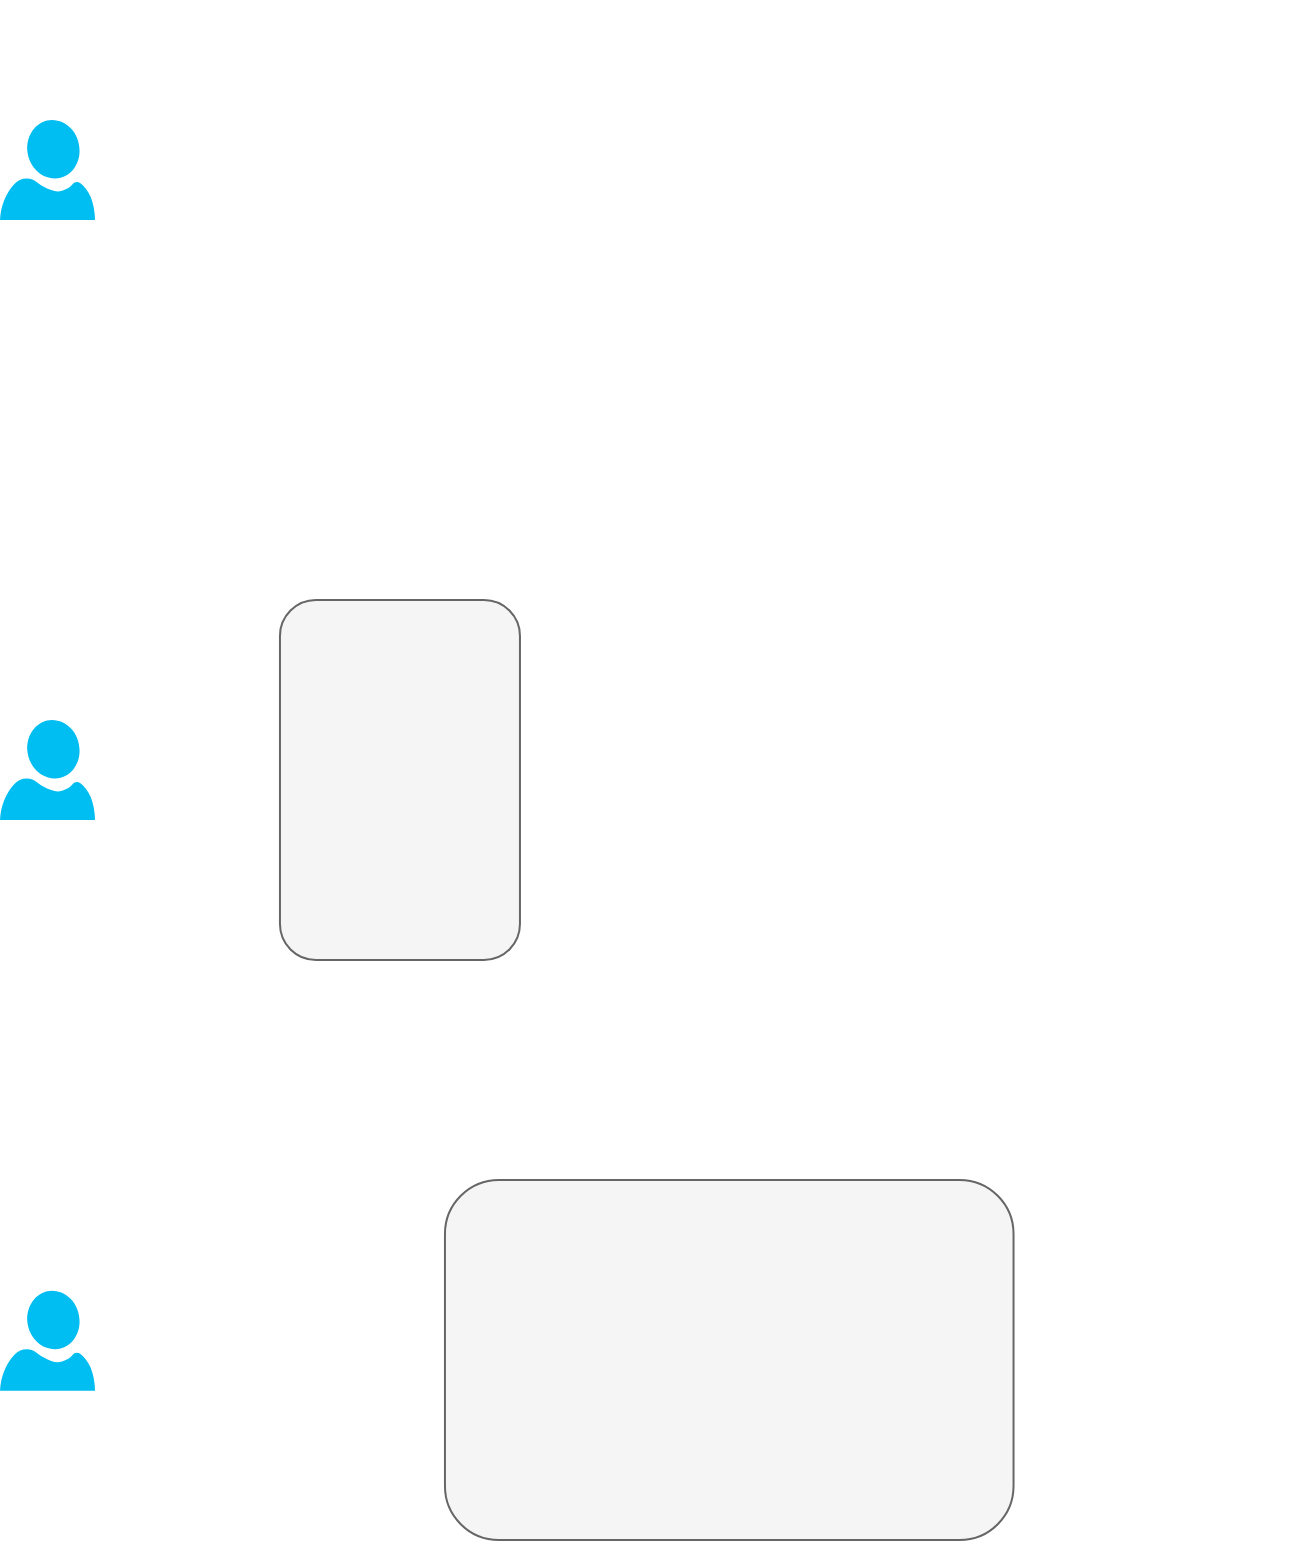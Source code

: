 <mxfile version="21.6.8" type="github">
  <diagram name="Page-1" id="L82ulNSv8COWt4JgpPmL">
    <mxGraphModel dx="991" dy="672" grid="1" gridSize="10" guides="1" tooltips="1" connect="1" arrows="1" fold="1" page="1" pageScale="1" pageWidth="850" pageHeight="1100" math="0" shadow="0">
      <root>
        <mxCell id="0" />
        <mxCell id="1" parent="0" />
        <mxCell id="M89Yc0ZPAAGK2ccHdNeK-22" value="" style="rounded=1;whiteSpace=wrap;html=1;fillColor=#f5f5f5;fontColor=#333333;strokeColor=#666666;" vertex="1" parent="1">
          <mxGeometry x="252.48" y="600" width="284.29" height="180" as="geometry" />
        </mxCell>
        <mxCell id="M89Yc0ZPAAGK2ccHdNeK-21" value="" style="rounded=1;whiteSpace=wrap;html=1;fillColor=#f5f5f5;fontColor=#333333;strokeColor=#666666;" vertex="1" parent="1">
          <mxGeometry x="169.98" y="310" width="120" height="180" as="geometry" />
        </mxCell>
        <mxCell id="M89Yc0ZPAAGK2ccHdNeK-1" value="" style="shape=image;verticalLabelPosition=bottom;labelBackgroundColor=default;verticalAlign=top;aspect=fixed;imageAspect=0;image=https://blogs.vmware.com/cloudprovider/files/2019/04/og-image-8b3e4f7d-blog-aspect-ratio.png;" vertex="1" parent="1">
          <mxGeometry x="190" y="330" width="79.97" height="60" as="geometry" />
        </mxCell>
        <mxCell id="M89Yc0ZPAAGK2ccHdNeK-2" value="" style="shape=image;verticalLabelPosition=bottom;labelBackgroundColor=default;verticalAlign=top;aspect=fixed;imageAspect=0;image=https://docs.pluralith.com/img/tfc/hashicorp-partner-badge.png;" vertex="1" parent="1">
          <mxGeometry x="207.48" y="410" width="45" height="51.18" as="geometry" />
        </mxCell>
        <mxCell id="M89Yc0ZPAAGK2ccHdNeK-3" value="" style="shape=image;verticalLabelPosition=bottom;labelBackgroundColor=default;verticalAlign=top;aspect=fixed;imageAspect=0;image=https://static-00.iconduck.com/assets.00/google-cloud-platform-logo-icon-2048x1824-pg4wzspq.png;" vertex="1" parent="1">
          <mxGeometry x="240" y="70" width="50" height="44.54" as="geometry" />
        </mxCell>
        <mxCell id="M89Yc0ZPAAGK2ccHdNeK-4" value="" style="shape=image;verticalLabelPosition=bottom;labelBackgroundColor=default;verticalAlign=top;aspect=fixed;imageAspect=0;image=https://upload.wikimedia.org/wikipedia/commons/thumb/f/fa/Microsoft_Azure.svg/1200px-Microsoft_Azure.svg.png;" vertex="1" parent="1">
          <mxGeometry x="240" y="130.0" width="57.48" height="57.48" as="geometry" />
        </mxCell>
        <mxCell id="M89Yc0ZPAAGK2ccHdNeK-6" value="" style="verticalLabelPosition=bottom;html=1;verticalAlign=top;align=center;strokeColor=none;fillColor=#00BEF2;shape=mxgraph.azure.user;" vertex="1" parent="1">
          <mxGeometry x="30" y="370" width="47.5" height="50" as="geometry" />
        </mxCell>
        <mxCell id="M89Yc0ZPAAGK2ccHdNeK-7" value="" style="shape=image;verticalLabelPosition=bottom;labelBackgroundColor=default;verticalAlign=top;aspect=fixed;imageAspect=0;image=https://uploads-ssl.webflow.com/619811f15cf1e46af063c233/620dc6482e585bbdb5feff64_aws-logo.png;" vertex="1" parent="1">
          <mxGeometry x="233.74" y="10" width="70" height="52.5" as="geometry" />
        </mxCell>
        <mxCell id="M89Yc0ZPAAGK2ccHdNeK-8" value="" style="verticalLabelPosition=bottom;html=1;verticalAlign=top;align=center;strokeColor=none;fillColor=#00BEF2;shape=mxgraph.azure.user;" vertex="1" parent="1">
          <mxGeometry x="30" y="70" width="47.5" height="50" as="geometry" />
        </mxCell>
        <mxCell id="M89Yc0ZPAAGK2ccHdNeK-9" value="" style="shape=image;verticalLabelPosition=bottom;labelBackgroundColor=default;verticalAlign=top;aspect=fixed;imageAspect=0;image=https://static-00.iconduck.com/assets.00/google-cloud-platform-logo-icon-2048x1824-pg4wzspq.png;" vertex="1" parent="1">
          <mxGeometry x="340" y="360" width="50" height="44.54" as="geometry" />
        </mxCell>
        <mxCell id="M89Yc0ZPAAGK2ccHdNeK-10" value="" style="shape=image;verticalLabelPosition=bottom;labelBackgroundColor=default;verticalAlign=top;aspect=fixed;imageAspect=0;image=https://upload.wikimedia.org/wikipedia/commons/thumb/f/fa/Microsoft_Azure.svg/1200px-Microsoft_Azure.svg.png;" vertex="1" parent="1">
          <mxGeometry x="340" y="420" width="57.48" height="57.48" as="geometry" />
        </mxCell>
        <mxCell id="M89Yc0ZPAAGK2ccHdNeK-11" value="" style="shape=image;verticalLabelPosition=bottom;labelBackgroundColor=default;verticalAlign=top;aspect=fixed;imageAspect=0;image=https://uploads-ssl.webflow.com/619811f15cf1e46af063c233/620dc6482e585bbdb5feff64_aws-logo.png;" vertex="1" parent="1">
          <mxGeometry x="333.74" y="300" width="70" height="52.5" as="geometry" />
        </mxCell>
        <mxCell id="M89Yc0ZPAAGK2ccHdNeK-12" value="" style="shape=image;verticalLabelPosition=bottom;labelBackgroundColor=default;verticalAlign=top;aspect=fixed;imageAspect=0;image=https://blogs.vmware.com/cloudprovider/files/2019/04/og-image-8b3e4f7d-blog-aspect-ratio.png;" vertex="1" parent="1">
          <mxGeometry x="403.74" y="607.69" width="79.97" height="60" as="geometry" />
        </mxCell>
        <mxCell id="M89Yc0ZPAAGK2ccHdNeK-13" value="" style="shape=image;verticalLabelPosition=bottom;labelBackgroundColor=default;verticalAlign=top;aspect=fixed;imageAspect=0;image=https://docs.pluralith.com/img/tfc/hashicorp-partner-badge.png;" vertex="1" parent="1">
          <mxGeometry x="430" y="695.38" width="45" height="51.18" as="geometry" />
        </mxCell>
        <mxCell id="M89Yc0ZPAAGK2ccHdNeK-14" value="" style="verticalLabelPosition=bottom;html=1;verticalAlign=top;align=center;strokeColor=none;fillColor=#00BEF2;shape=mxgraph.azure.user;" vertex="1" parent="1">
          <mxGeometry x="30" y="655.38" width="47.5" height="50" as="geometry" />
        </mxCell>
        <mxCell id="M89Yc0ZPAAGK2ccHdNeK-16" value="" style="shape=image;verticalLabelPosition=bottom;labelBackgroundColor=default;verticalAlign=top;aspect=fixed;imageAspect=0;image=https://upload.wikimedia.org/wikipedia/commons/thumb/f/fa/Microsoft_Azure.svg/1200px-Microsoft_Azure.svg.png;" vertex="1" parent="1">
          <mxGeometry x="620" y="637.31" width="57.48" height="57.48" as="geometry" />
        </mxCell>
        <mxCell id="M89Yc0ZPAAGK2ccHdNeK-18" value="" style="shape=image;verticalLabelPosition=bottom;labelBackgroundColor=default;verticalAlign=top;aspect=fixed;imageAspect=0;image=https://upload.wikimedia.org/wikipedia/commons/thumb/2/24/Ansible_logo.svg/1200px-Ansible_logo.svg.png;" vertex="1" parent="1">
          <mxGeometry x="289.98" y="610" width="45" height="55.38" as="geometry" />
        </mxCell>
        <mxCell id="M89Yc0ZPAAGK2ccHdNeK-19" value="" style="shape=image;verticalLabelPosition=bottom;labelBackgroundColor=default;verticalAlign=top;aspect=fixed;imageAspect=0;image=https://upload.wikimedia.org/wikipedia/commons/thumb/e/e9/Jenkins_logo.svg/1200px-Jenkins_logo.svg.png;" vertex="1" parent="1">
          <mxGeometry x="286.77" y="695.38" width="48.21" height="66.57" as="geometry" />
        </mxCell>
      </root>
    </mxGraphModel>
  </diagram>
</mxfile>
